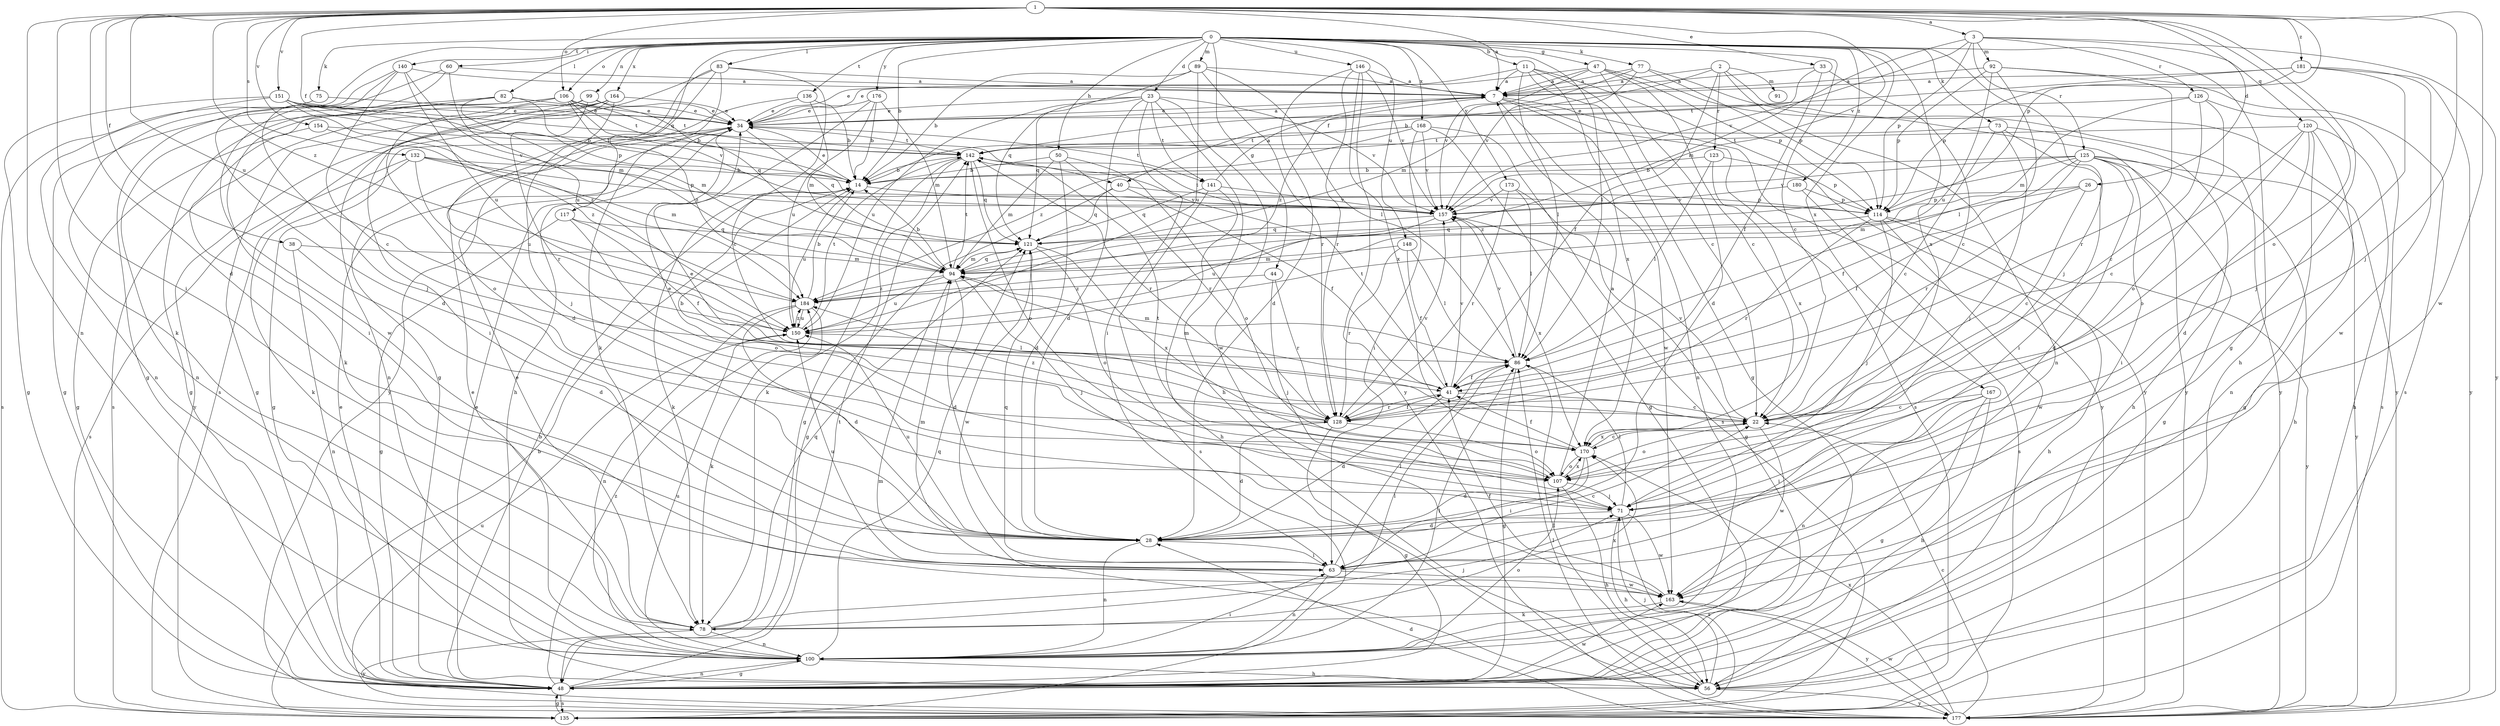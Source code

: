 strict digraph  {
0;
1;
2;
3;
7;
11;
14;
22;
23;
26;
28;
33;
34;
38;
40;
41;
44;
47;
48;
50;
56;
60;
63;
71;
73;
75;
77;
78;
82;
83;
86;
89;
91;
92;
94;
99;
100;
106;
107;
114;
117;
120;
121;
123;
125;
126;
128;
132;
135;
136;
140;
141;
142;
146;
148;
150;
151;
154;
157;
163;
164;
167;
168;
170;
173;
176;
177;
180;
181;
184;
0 -> 11  [label=b];
0 -> 14  [label=b];
0 -> 22  [label=c];
0 -> 23  [label=d];
0 -> 44  [label=g];
0 -> 47  [label=g];
0 -> 50  [label=h];
0 -> 56  [label=h];
0 -> 60  [label=i];
0 -> 71  [label=j];
0 -> 73  [label=k];
0 -> 75  [label=k];
0 -> 77  [label=k];
0 -> 78  [label=k];
0 -> 82  [label=l];
0 -> 83  [label=l];
0 -> 86  [label=l];
0 -> 89  [label=m];
0 -> 99  [label=n];
0 -> 106  [label=o];
0 -> 117  [label=q];
0 -> 136  [label=t];
0 -> 140  [label=t];
0 -> 146  [label=u];
0 -> 148  [label=u];
0 -> 164  [label=x];
0 -> 167  [label=x];
0 -> 168  [label=x];
0 -> 170  [label=x];
0 -> 173  [label=y];
0 -> 176  [label=y];
0 -> 180  [label=z];
1 -> 3  [label=a];
1 -> 7  [label=a];
1 -> 26  [label=d];
1 -> 28  [label=d];
1 -> 33  [label=e];
1 -> 38  [label=f];
1 -> 40  [label=f];
1 -> 48  [label=g];
1 -> 63  [label=i];
1 -> 71  [label=j];
1 -> 100  [label=n];
1 -> 106  [label=o];
1 -> 107  [label=o];
1 -> 114  [label=p];
1 -> 132  [label=s];
1 -> 150  [label=u];
1 -> 151  [label=v];
1 -> 154  [label=v];
1 -> 157  [label=v];
1 -> 163  [label=w];
1 -> 181  [label=z];
1 -> 184  [label=z];
2 -> 7  [label=a];
2 -> 40  [label=f];
2 -> 41  [label=f];
2 -> 91  [label=m];
2 -> 100  [label=n];
2 -> 123  [label=r];
2 -> 177  [label=y];
3 -> 92  [label=m];
3 -> 94  [label=m];
3 -> 114  [label=p];
3 -> 120  [label=q];
3 -> 125  [label=r];
3 -> 126  [label=r];
3 -> 157  [label=v];
3 -> 177  [label=y];
7 -> 34  [label=e];
7 -> 100  [label=n];
7 -> 135  [label=s];
7 -> 163  [label=w];
7 -> 177  [label=y];
7 -> 184  [label=z];
11 -> 7  [label=a];
11 -> 22  [label=c];
11 -> 34  [label=e];
11 -> 48  [label=g];
11 -> 86  [label=l];
11 -> 170  [label=x];
11 -> 177  [label=y];
14 -> 34  [label=e];
14 -> 78  [label=k];
14 -> 150  [label=u];
14 -> 157  [label=v];
22 -> 34  [label=e];
22 -> 107  [label=o];
22 -> 157  [label=v];
22 -> 163  [label=w];
22 -> 170  [label=x];
23 -> 28  [label=d];
23 -> 34  [label=e];
23 -> 56  [label=h];
23 -> 63  [label=i];
23 -> 121  [label=q];
23 -> 141  [label=t];
23 -> 150  [label=u];
23 -> 157  [label=v];
23 -> 163  [label=w];
26 -> 22  [label=c];
26 -> 41  [label=f];
26 -> 94  [label=m];
26 -> 114  [label=p];
28 -> 63  [label=i];
28 -> 100  [label=n];
28 -> 150  [label=u];
33 -> 7  [label=a];
33 -> 14  [label=b];
33 -> 22  [label=c];
33 -> 41  [label=f];
34 -> 7  [label=a];
34 -> 48  [label=g];
34 -> 121  [label=q];
34 -> 141  [label=t];
34 -> 142  [label=t];
38 -> 28  [label=d];
38 -> 94  [label=m];
38 -> 100  [label=n];
40 -> 41  [label=f];
40 -> 48  [label=g];
40 -> 114  [label=p];
40 -> 121  [label=q];
41 -> 22  [label=c];
41 -> 28  [label=d];
41 -> 94  [label=m];
41 -> 128  [label=r];
41 -> 142  [label=t];
41 -> 157  [label=v];
44 -> 71  [label=j];
44 -> 128  [label=r];
44 -> 184  [label=z];
47 -> 7  [label=a];
47 -> 22  [label=c];
47 -> 28  [label=d];
47 -> 34  [label=e];
47 -> 114  [label=p];
47 -> 157  [label=v];
47 -> 177  [label=y];
48 -> 14  [label=b];
48 -> 34  [label=e];
48 -> 100  [label=n];
48 -> 135  [label=s];
48 -> 142  [label=t];
48 -> 163  [label=w];
48 -> 184  [label=z];
50 -> 14  [label=b];
50 -> 28  [label=d];
50 -> 94  [label=m];
50 -> 107  [label=o];
50 -> 128  [label=r];
56 -> 34  [label=e];
56 -> 71  [label=j];
56 -> 86  [label=l];
56 -> 94  [label=m];
56 -> 177  [label=y];
60 -> 7  [label=a];
60 -> 48  [label=g];
60 -> 150  [label=u];
60 -> 163  [label=w];
63 -> 22  [label=c];
63 -> 86  [label=l];
63 -> 94  [label=m];
63 -> 100  [label=n];
63 -> 121  [label=q];
63 -> 150  [label=u];
63 -> 163  [label=w];
71 -> 28  [label=d];
71 -> 56  [label=h];
71 -> 86  [label=l];
71 -> 135  [label=s];
71 -> 163  [label=w];
73 -> 22  [label=c];
73 -> 56  [label=h];
73 -> 63  [label=i];
73 -> 71  [label=j];
73 -> 142  [label=t];
75 -> 34  [label=e];
75 -> 135  [label=s];
77 -> 7  [label=a];
77 -> 94  [label=m];
77 -> 114  [label=p];
77 -> 157  [label=v];
77 -> 177  [label=y];
78 -> 34  [label=e];
78 -> 71  [label=j];
78 -> 86  [label=l];
78 -> 100  [label=n];
78 -> 121  [label=q];
78 -> 170  [label=x];
78 -> 177  [label=y];
82 -> 14  [label=b];
82 -> 34  [label=e];
82 -> 48  [label=g];
82 -> 63  [label=i];
82 -> 94  [label=m];
83 -> 7  [label=a];
83 -> 22  [label=c];
83 -> 48  [label=g];
83 -> 78  [label=k];
83 -> 135  [label=s];
83 -> 177  [label=y];
86 -> 41  [label=f];
86 -> 48  [label=g];
86 -> 94  [label=m];
86 -> 157  [label=v];
89 -> 7  [label=a];
89 -> 14  [label=b];
89 -> 86  [label=l];
89 -> 121  [label=q];
89 -> 128  [label=r];
89 -> 150  [label=u];
92 -> 7  [label=a];
92 -> 86  [label=l];
92 -> 114  [label=p];
92 -> 128  [label=r];
92 -> 135  [label=s];
92 -> 150  [label=u];
94 -> 14  [label=b];
94 -> 28  [label=d];
94 -> 71  [label=j];
94 -> 121  [label=q];
94 -> 142  [label=t];
94 -> 150  [label=u];
94 -> 184  [label=z];
99 -> 34  [label=e];
99 -> 63  [label=i];
99 -> 78  [label=k];
99 -> 121  [label=q];
99 -> 128  [label=r];
100 -> 34  [label=e];
100 -> 48  [label=g];
100 -> 56  [label=h];
100 -> 63  [label=i];
100 -> 86  [label=l];
100 -> 107  [label=o];
100 -> 121  [label=q];
100 -> 150  [label=u];
106 -> 14  [label=b];
106 -> 34  [label=e];
106 -> 48  [label=g];
106 -> 100  [label=n];
106 -> 107  [label=o];
106 -> 142  [label=t];
106 -> 157  [label=v];
106 -> 184  [label=z];
107 -> 7  [label=a];
107 -> 56  [label=h];
107 -> 71  [label=j];
107 -> 142  [label=t];
107 -> 170  [label=x];
114 -> 56  [label=h];
114 -> 71  [label=j];
114 -> 121  [label=q];
114 -> 128  [label=r];
114 -> 163  [label=w];
114 -> 177  [label=y];
117 -> 41  [label=f];
117 -> 48  [label=g];
117 -> 107  [label=o];
117 -> 121  [label=q];
120 -> 22  [label=c];
120 -> 28  [label=d];
120 -> 48  [label=g];
120 -> 56  [label=h];
120 -> 100  [label=n];
120 -> 107  [label=o];
120 -> 142  [label=t];
121 -> 94  [label=m];
121 -> 107  [label=o];
121 -> 163  [label=w];
121 -> 170  [label=x];
123 -> 14  [label=b];
123 -> 86  [label=l];
123 -> 114  [label=p];
123 -> 170  [label=x];
125 -> 14  [label=b];
125 -> 28  [label=d];
125 -> 41  [label=f];
125 -> 48  [label=g];
125 -> 56  [label=h];
125 -> 63  [label=i];
125 -> 128  [label=r];
125 -> 157  [label=v];
125 -> 177  [label=y];
125 -> 184  [label=z];
126 -> 22  [label=c];
126 -> 34  [label=e];
126 -> 94  [label=m];
126 -> 107  [label=o];
126 -> 135  [label=s];
128 -> 14  [label=b];
128 -> 28  [label=d];
128 -> 41  [label=f];
128 -> 48  [label=g];
128 -> 107  [label=o];
128 -> 157  [label=v];
128 -> 184  [label=z];
132 -> 14  [label=b];
132 -> 78  [label=k];
132 -> 94  [label=m];
132 -> 114  [label=p];
132 -> 135  [label=s];
132 -> 150  [label=u];
135 -> 14  [label=b];
135 -> 48  [label=g];
136 -> 14  [label=b];
136 -> 28  [label=d];
136 -> 34  [label=e];
136 -> 94  [label=m];
140 -> 7  [label=a];
140 -> 22  [label=c];
140 -> 28  [label=d];
140 -> 71  [label=j];
140 -> 94  [label=m];
140 -> 150  [label=u];
141 -> 7  [label=a];
141 -> 56  [label=h];
141 -> 121  [label=q];
141 -> 135  [label=s];
141 -> 157  [label=v];
142 -> 14  [label=b];
142 -> 48  [label=g];
142 -> 78  [label=k];
142 -> 107  [label=o];
142 -> 121  [label=q];
142 -> 128  [label=r];
146 -> 7  [label=a];
146 -> 28  [label=d];
146 -> 128  [label=r];
146 -> 157  [label=v];
146 -> 170  [label=x];
146 -> 177  [label=y];
148 -> 41  [label=f];
148 -> 86  [label=l];
148 -> 94  [label=m];
148 -> 128  [label=r];
150 -> 86  [label=l];
150 -> 142  [label=t];
150 -> 184  [label=z];
151 -> 34  [label=e];
151 -> 48  [label=g];
151 -> 100  [label=n];
151 -> 114  [label=p];
151 -> 142  [label=t];
151 -> 157  [label=v];
151 -> 184  [label=z];
154 -> 48  [label=g];
154 -> 142  [label=t];
154 -> 184  [label=z];
157 -> 121  [label=q];
157 -> 142  [label=t];
157 -> 150  [label=u];
157 -> 170  [label=x];
163 -> 41  [label=f];
163 -> 78  [label=k];
163 -> 177  [label=y];
164 -> 34  [label=e];
164 -> 48  [label=g];
164 -> 71  [label=j];
164 -> 100  [label=n];
164 -> 135  [label=s];
164 -> 177  [label=y];
167 -> 22  [label=c];
167 -> 48  [label=g];
167 -> 56  [label=h];
167 -> 63  [label=i];
167 -> 100  [label=n];
168 -> 48  [label=g];
168 -> 63  [label=i];
168 -> 135  [label=s];
168 -> 142  [label=t];
168 -> 157  [label=v];
168 -> 184  [label=z];
170 -> 22  [label=c];
170 -> 28  [label=d];
170 -> 34  [label=e];
170 -> 41  [label=f];
170 -> 63  [label=i];
170 -> 107  [label=o];
173 -> 48  [label=g];
173 -> 86  [label=l];
173 -> 128  [label=r];
173 -> 157  [label=v];
176 -> 14  [label=b];
176 -> 34  [label=e];
176 -> 56  [label=h];
176 -> 94  [label=m];
176 -> 150  [label=u];
177 -> 22  [label=c];
177 -> 28  [label=d];
177 -> 86  [label=l];
177 -> 150  [label=u];
177 -> 163  [label=w];
177 -> 170  [label=x];
180 -> 114  [label=p];
180 -> 135  [label=s];
180 -> 157  [label=v];
181 -> 7  [label=a];
181 -> 71  [label=j];
181 -> 114  [label=p];
181 -> 142  [label=t];
181 -> 163  [label=w];
181 -> 177  [label=y];
184 -> 14  [label=b];
184 -> 28  [label=d];
184 -> 78  [label=k];
184 -> 100  [label=n];
184 -> 150  [label=u];
}
